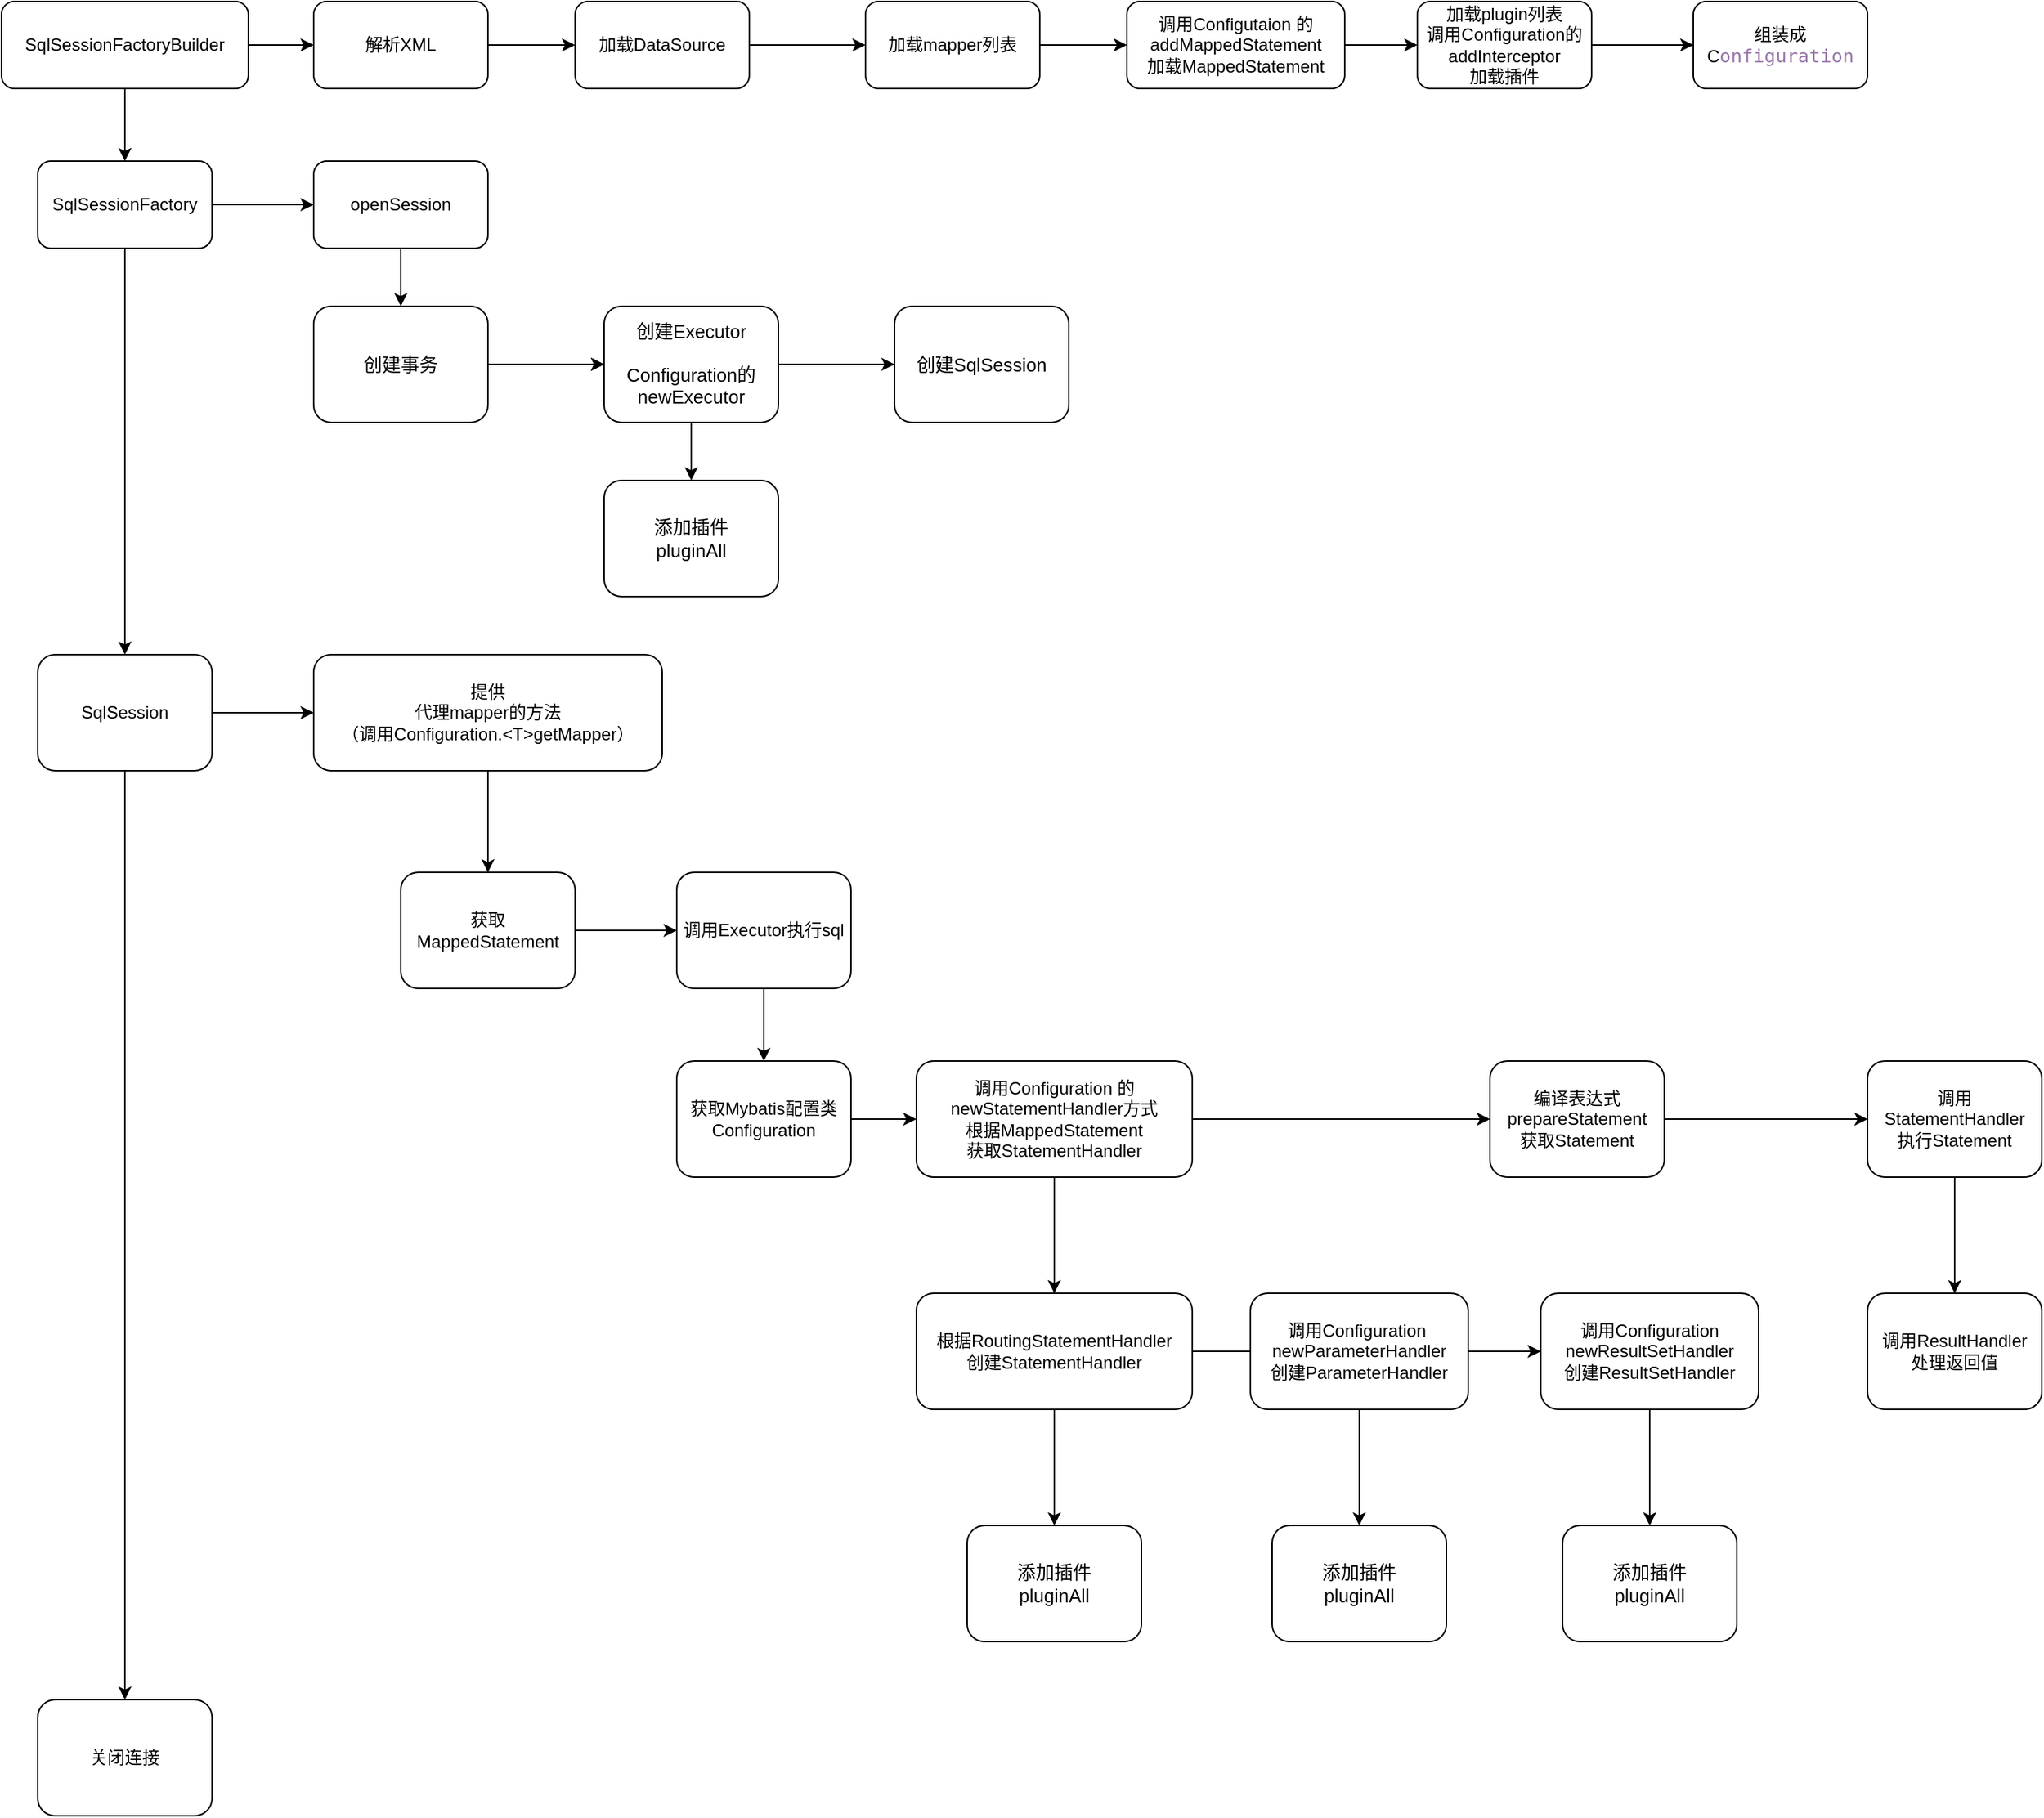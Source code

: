 <mxfile version="14.0.1" type="github">
  <diagram name="Page-1" id="edf60f1a-56cd-e834-aa8a-f176f3a09ee4">
    <mxGraphModel dx="1038" dy="1410" grid="1" gridSize="10" guides="1" tooltips="1" connect="1" arrows="1" fold="1" page="1" pageScale="1" pageWidth="1100" pageHeight="850" background="#ffffff" math="0" shadow="0">
      <root>
        <mxCell id="0" />
        <mxCell id="1" parent="0" />
        <mxCell id="May-3gd8B86LCepg70mn-3" value="" style="edgeStyle=orthogonalEdgeStyle;rounded=0;orthogonalLoop=1;jettySize=auto;html=1;" parent="1" source="May-3gd8B86LCepg70mn-1" target="May-3gd8B86LCepg70mn-2" edge="1">
          <mxGeometry relative="1" as="geometry" />
        </mxCell>
        <mxCell id="May-3gd8B86LCepg70mn-50" value="" style="edgeStyle=orthogonalEdgeStyle;rounded=0;orthogonalLoop=1;jettySize=auto;html=1;" parent="1" source="May-3gd8B86LCepg70mn-1" target="May-3gd8B86LCepg70mn-49" edge="1">
          <mxGeometry relative="1" as="geometry" />
        </mxCell>
        <mxCell id="May-3gd8B86LCepg70mn-1" value="SqlSessionFactoryBuilder" style="rounded=1;whiteSpace=wrap;html=1;" parent="1" vertex="1">
          <mxGeometry x="425" y="-50" width="170" height="60" as="geometry" />
        </mxCell>
        <mxCell id="May-3gd8B86LCepg70mn-5" value="" style="edgeStyle=orthogonalEdgeStyle;rounded=0;orthogonalLoop=1;jettySize=auto;html=1;" parent="1" source="May-3gd8B86LCepg70mn-2" target="May-3gd8B86LCepg70mn-4" edge="1">
          <mxGeometry relative="1" as="geometry" />
        </mxCell>
        <mxCell id="May-3gd8B86LCepg70mn-13" value="" style="edgeStyle=orthogonalEdgeStyle;rounded=0;orthogonalLoop=1;jettySize=auto;html=1;" parent="1" source="May-3gd8B86LCepg70mn-2" target="May-3gd8B86LCepg70mn-12" edge="1">
          <mxGeometry relative="1" as="geometry" />
        </mxCell>
        <mxCell id="May-3gd8B86LCepg70mn-2" value="SqlSessionFactory" style="rounded=1;whiteSpace=wrap;html=1;" parent="1" vertex="1">
          <mxGeometry x="450" y="60" width="120" height="60" as="geometry" />
        </mxCell>
        <mxCell id="May-3gd8B86LCepg70mn-7" value="" style="edgeStyle=orthogonalEdgeStyle;rounded=0;orthogonalLoop=1;jettySize=auto;html=1;" parent="1" source="May-3gd8B86LCepg70mn-4" target="May-3gd8B86LCepg70mn-6" edge="1">
          <mxGeometry relative="1" as="geometry" />
        </mxCell>
        <mxCell id="May-3gd8B86LCepg70mn-11" value="" style="edgeStyle=orthogonalEdgeStyle;rounded=0;orthogonalLoop=1;jettySize=auto;html=1;" parent="1" source="May-3gd8B86LCepg70mn-4" target="May-3gd8B86LCepg70mn-10" edge="1">
          <mxGeometry relative="1" as="geometry" />
        </mxCell>
        <mxCell id="May-3gd8B86LCepg70mn-4" value="SqlSession" style="rounded=1;whiteSpace=wrap;html=1;" parent="1" vertex="1">
          <mxGeometry x="450" y="400" width="120" height="80" as="geometry" />
        </mxCell>
        <mxCell id="May-3gd8B86LCepg70mn-6" value="关闭连接" style="rounded=1;whiteSpace=wrap;html=1;" parent="1" vertex="1">
          <mxGeometry x="450" y="1120" width="120" height="80" as="geometry" />
        </mxCell>
        <mxCell id="May-3gd8B86LCepg70mn-15" value="" style="edgeStyle=orthogonalEdgeStyle;rounded=0;orthogonalLoop=1;jettySize=auto;html=1;" parent="1" source="May-3gd8B86LCepg70mn-10" target="May-3gd8B86LCepg70mn-14" edge="1">
          <mxGeometry relative="1" as="geometry" />
        </mxCell>
        <mxCell id="May-3gd8B86LCepg70mn-10" value="提供&lt;br&gt;代理mapper的方法&lt;br&gt;（调用Configuration.&amp;lt;T&amp;gt;getMapper）" style="rounded=1;whiteSpace=wrap;html=1;" parent="1" vertex="1">
          <mxGeometry x="640" y="400" width="240" height="80" as="geometry" />
        </mxCell>
        <mxCell id="May-3gd8B86LCepg70mn-29" value="" style="edgeStyle=orthogonalEdgeStyle;rounded=0;orthogonalLoop=1;jettySize=auto;html=1;entryX=0.5;entryY=0;entryDx=0;entryDy=0;" parent="1" source="May-3gd8B86LCepg70mn-12" target="May-3gd8B86LCepg70mn-30" edge="1">
          <mxGeometry relative="1" as="geometry">
            <mxPoint x="700" y="200" as="targetPoint" />
          </mxGeometry>
        </mxCell>
        <mxCell id="May-3gd8B86LCepg70mn-12" value="openSession" style="rounded=1;whiteSpace=wrap;html=1;" parent="1" vertex="1">
          <mxGeometry x="640" y="60" width="120" height="60" as="geometry" />
        </mxCell>
        <mxCell id="May-3gd8B86LCepg70mn-17" value="" style="edgeStyle=orthogonalEdgeStyle;rounded=0;orthogonalLoop=1;jettySize=auto;html=1;" parent="1" source="May-3gd8B86LCepg70mn-14" target="May-3gd8B86LCepg70mn-16" edge="1">
          <mxGeometry relative="1" as="geometry" />
        </mxCell>
        <mxCell id="May-3gd8B86LCepg70mn-14" value="获取MappedStatement" style="rounded=1;whiteSpace=wrap;html=1;" parent="1" vertex="1">
          <mxGeometry x="700" y="550" width="120" height="80" as="geometry" />
        </mxCell>
        <mxCell id="May-3gd8B86LCepg70mn-19" value="" style="edgeStyle=orthogonalEdgeStyle;rounded=0;orthogonalLoop=1;jettySize=auto;html=1;" parent="1" source="May-3gd8B86LCepg70mn-16" target="May-3gd8B86LCepg70mn-18" edge="1">
          <mxGeometry relative="1" as="geometry" />
        </mxCell>
        <mxCell id="May-3gd8B86LCepg70mn-16" value="调用Executor执行sql" style="rounded=1;whiteSpace=wrap;html=1;" parent="1" vertex="1">
          <mxGeometry x="890" y="550" width="120" height="80" as="geometry" />
        </mxCell>
        <mxCell id="May-3gd8B86LCepg70mn-21" value="" style="edgeStyle=orthogonalEdgeStyle;rounded=0;orthogonalLoop=1;jettySize=auto;html=1;" parent="1" source="May-3gd8B86LCepg70mn-18" target="May-3gd8B86LCepg70mn-20" edge="1">
          <mxGeometry relative="1" as="geometry" />
        </mxCell>
        <mxCell id="May-3gd8B86LCepg70mn-18" value="获取Mybatis配置类&lt;br&gt;Configuration" style="rounded=1;whiteSpace=wrap;html=1;" parent="1" vertex="1">
          <mxGeometry x="890" y="680" width="120" height="80" as="geometry" />
        </mxCell>
        <mxCell id="May-3gd8B86LCepg70mn-23" value="" style="edgeStyle=orthogonalEdgeStyle;rounded=0;orthogonalLoop=1;jettySize=auto;html=1;" parent="1" source="May-3gd8B86LCepg70mn-20" target="May-3gd8B86LCepg70mn-22" edge="1">
          <mxGeometry relative="1" as="geometry" />
        </mxCell>
        <mxCell id="May-3gd8B86LCepg70mn-65" value="" style="edgeStyle=orthogonalEdgeStyle;rounded=0;orthogonalLoop=1;jettySize=auto;html=1;" parent="1" source="May-3gd8B86LCepg70mn-20" target="May-3gd8B86LCepg70mn-64" edge="1">
          <mxGeometry relative="1" as="geometry" />
        </mxCell>
        <mxCell id="May-3gd8B86LCepg70mn-20" value="调用Configuration 的 newStatementHandler方式&lt;br&gt;根据MappedStatement&lt;br&gt;获取StatementHandler" style="rounded=1;whiteSpace=wrap;html=1;" parent="1" vertex="1">
          <mxGeometry x="1055" y="680" width="190" height="80" as="geometry" />
        </mxCell>
        <mxCell id="May-3gd8B86LCepg70mn-25" value="" style="edgeStyle=orthogonalEdgeStyle;rounded=0;orthogonalLoop=1;jettySize=auto;html=1;" parent="1" source="May-3gd8B86LCepg70mn-22" target="May-3gd8B86LCepg70mn-24" edge="1">
          <mxGeometry relative="1" as="geometry">
            <mxPoint x="1710" y="720" as="targetPoint" />
          </mxGeometry>
        </mxCell>
        <mxCell id="May-3gd8B86LCepg70mn-22" value="编译表达式prepareStatement&lt;br&gt;获取Statement" style="rounded=1;whiteSpace=wrap;html=1;" parent="1" vertex="1">
          <mxGeometry x="1450" y="680" width="120" height="80" as="geometry" />
        </mxCell>
        <mxCell id="May-3gd8B86LCepg70mn-46" value="" style="edgeStyle=orthogonalEdgeStyle;rounded=0;orthogonalLoop=1;jettySize=auto;html=1;" parent="1" source="May-3gd8B86LCepg70mn-24" target="May-3gd8B86LCepg70mn-45" edge="1">
          <mxGeometry relative="1" as="geometry" />
        </mxCell>
        <mxCell id="May-3gd8B86LCepg70mn-24" value="调用StatementHandler&lt;br&gt;执行Statement" style="rounded=1;whiteSpace=wrap;html=1;" parent="1" vertex="1">
          <mxGeometry x="1710" y="680" width="120" height="80" as="geometry" />
        </mxCell>
        <mxCell id="May-3gd8B86LCepg70mn-32" value="" style="edgeStyle=orthogonalEdgeStyle;rounded=0;orthogonalLoop=1;jettySize=auto;html=1;" parent="1" source="May-3gd8B86LCepg70mn-30" target="May-3gd8B86LCepg70mn-31" edge="1">
          <mxGeometry relative="1" as="geometry" />
        </mxCell>
        <mxCell id="May-3gd8B86LCepg70mn-38" value="" style="edgeStyle=orthogonalEdgeStyle;rounded=0;orthogonalLoop=1;jettySize=auto;html=1;" parent="1" source="May-3gd8B86LCepg70mn-30" target="May-3gd8B86LCepg70mn-31" edge="1">
          <mxGeometry relative="1" as="geometry" />
        </mxCell>
        <mxCell id="May-3gd8B86LCepg70mn-30" value="&lt;span style=&quot;font-size: 12.8px&quot;&gt;创建事务&lt;/span&gt;" style="rounded=1;whiteSpace=wrap;html=1;" parent="1" vertex="1">
          <mxGeometry x="640" y="160" width="120" height="80" as="geometry" />
        </mxCell>
        <mxCell id="May-3gd8B86LCepg70mn-35" value="" style="edgeStyle=orthogonalEdgeStyle;rounded=0;orthogonalLoop=1;jettySize=auto;html=1;entryX=0.5;entryY=0;entryDx=0;entryDy=0;" parent="1" source="May-3gd8B86LCepg70mn-31" target="May-3gd8B86LCepg70mn-34" edge="1">
          <mxGeometry relative="1" as="geometry">
            <mxPoint x="900" y="270" as="targetPoint" />
          </mxGeometry>
        </mxCell>
        <mxCell id="May-3gd8B86LCepg70mn-37" value="" style="edgeStyle=orthogonalEdgeStyle;rounded=0;orthogonalLoop=1;jettySize=auto;html=1;" parent="1" source="May-3gd8B86LCepg70mn-31" target="May-3gd8B86LCepg70mn-36" edge="1">
          <mxGeometry relative="1" as="geometry" />
        </mxCell>
        <mxCell id="May-3gd8B86LCepg70mn-31" value="&lt;span style=&quot;font-size: 12.8px&quot;&gt;创建Executor&lt;br&gt;&lt;/span&gt;&lt;br&gt;&lt;div&gt;&lt;span style=&quot;font-size: 12.8px&quot;&gt;Configuration的&lt;/span&gt;&lt;/div&gt;&lt;div&gt;&lt;span style=&quot;font-size: 12.8px&quot;&gt;newExecutor&lt;/span&gt;&lt;/div&gt;" style="rounded=1;whiteSpace=wrap;html=1;" parent="1" vertex="1">
          <mxGeometry x="840" y="160" width="120" height="80" as="geometry" />
        </mxCell>
        <mxCell id="May-3gd8B86LCepg70mn-34" value="&lt;span style=&quot;font-size: 12.8px&quot;&gt;添加插件&lt;br&gt;pluginAll&lt;/span&gt;" style="rounded=1;whiteSpace=wrap;html=1;" parent="1" vertex="1">
          <mxGeometry x="840" y="280" width="120" height="80" as="geometry" />
        </mxCell>
        <mxCell id="May-3gd8B86LCepg70mn-36" value="&lt;span style=&quot;font-size: 12.8px&quot;&gt;创建SqlSession&lt;br&gt;&lt;/span&gt;" style="rounded=1;whiteSpace=wrap;html=1;" parent="1" vertex="1">
          <mxGeometry x="1040" y="160" width="120" height="80" as="geometry" />
        </mxCell>
        <mxCell id="May-3gd8B86LCepg70mn-42" value="" style="edgeStyle=orthogonalEdgeStyle;rounded=0;orthogonalLoop=1;jettySize=auto;html=1;" parent="1" source="May-3gd8B86LCepg70mn-39" target="May-3gd8B86LCepg70mn-41" edge="1">
          <mxGeometry relative="1" as="geometry" />
        </mxCell>
        <mxCell id="May-3gd8B86LCepg70mn-39" value="加载DataSource" style="rounded=1;whiteSpace=wrap;html=1;" parent="1" vertex="1">
          <mxGeometry x="820" y="-50" width="120" height="60" as="geometry" />
        </mxCell>
        <mxCell id="1l6aKVVeA4VhFK2GdTQX-3" value="" style="edgeStyle=orthogonalEdgeStyle;rounded=0;orthogonalLoop=1;jettySize=auto;html=1;" edge="1" parent="1" source="May-3gd8B86LCepg70mn-41" target="1l6aKVVeA4VhFK2GdTQX-2">
          <mxGeometry relative="1" as="geometry" />
        </mxCell>
        <mxCell id="May-3gd8B86LCepg70mn-41" value="加载mapper列表" style="rounded=1;whiteSpace=wrap;html=1;" parent="1" vertex="1">
          <mxGeometry x="1020" y="-50" width="120" height="60" as="geometry" />
        </mxCell>
        <mxCell id="May-3gd8B86LCepg70mn-48" value="" style="edgeStyle=orthogonalEdgeStyle;rounded=0;orthogonalLoop=1;jettySize=auto;html=1;" parent="1" source="May-3gd8B86LCepg70mn-43" target="May-3gd8B86LCepg70mn-47" edge="1">
          <mxGeometry relative="1" as="geometry" />
        </mxCell>
        <mxCell id="May-3gd8B86LCepg70mn-43" value="加载plugin列表&lt;br&gt;调用Configuration的&lt;br&gt;addInterceptor &lt;br&gt;加载插件" style="rounded=1;whiteSpace=wrap;html=1;" parent="1" vertex="1">
          <mxGeometry x="1400" y="-50" width="120" height="60" as="geometry" />
        </mxCell>
        <mxCell id="May-3gd8B86LCepg70mn-45" value="调用ResultHandler &lt;br&gt;处理返回值" style="rounded=1;whiteSpace=wrap;html=1;" parent="1" vertex="1">
          <mxGeometry x="1710" y="840" width="120" height="80" as="geometry" />
        </mxCell>
        <mxCell id="May-3gd8B86LCepg70mn-47" value="组装成C&lt;span style=&quot;font-family: &amp;#34;jetbrains mono&amp;#34; , monospace ; font-size: 9.6pt ; color: rgb(152 , 118 , 170)&quot;&gt;onfiguration&lt;/span&gt;" style="rounded=1;whiteSpace=wrap;html=1;" parent="1" vertex="1">
          <mxGeometry x="1590" y="-50" width="120" height="60" as="geometry" />
        </mxCell>
        <mxCell id="May-3gd8B86LCepg70mn-51" value="" style="edgeStyle=orthogonalEdgeStyle;rounded=0;orthogonalLoop=1;jettySize=auto;html=1;" parent="1" source="May-3gd8B86LCepg70mn-49" target="May-3gd8B86LCepg70mn-39" edge="1">
          <mxGeometry relative="1" as="geometry" />
        </mxCell>
        <mxCell id="May-3gd8B86LCepg70mn-49" value="解析XML" style="rounded=1;whiteSpace=wrap;html=1;" parent="1" vertex="1">
          <mxGeometry x="640" y="-50" width="120" height="60" as="geometry" />
        </mxCell>
        <mxCell id="May-3gd8B86LCepg70mn-52" value="&lt;span style=&quot;font-size: 12.8px&quot;&gt;添加插件&lt;br&gt;pluginAll&lt;/span&gt;" style="rounded=1;whiteSpace=wrap;html=1;" parent="1" vertex="1">
          <mxGeometry x="1300" y="1000" width="120" height="80" as="geometry" />
        </mxCell>
        <mxCell id="May-3gd8B86LCepg70mn-57" value="" style="edgeStyle=orthogonalEdgeStyle;rounded=0;orthogonalLoop=1;jettySize=auto;html=1;exitX=0.5;exitY=1;exitDx=0;exitDy=0;" parent="1" source="May-3gd8B86LCepg70mn-55" target="May-3gd8B86LCepg70mn-52" edge="1">
          <mxGeometry relative="1" as="geometry">
            <mxPoint x="1360" y="960" as="sourcePoint" />
          </mxGeometry>
        </mxCell>
        <mxCell id="May-3gd8B86LCepg70mn-59" value="" style="edgeStyle=orthogonalEdgeStyle;rounded=0;orthogonalLoop=1;jettySize=auto;html=1;" parent="1" source="May-3gd8B86LCepg70mn-55" target="May-3gd8B86LCepg70mn-58" edge="1">
          <mxGeometry relative="1" as="geometry" />
        </mxCell>
        <mxCell id="May-3gd8B86LCepg70mn-55" value="调用Configuration&amp;nbsp;&lt;br&gt;newParameterHandler&lt;br&gt;创建ParameterHandler" style="rounded=1;whiteSpace=wrap;html=1;" parent="1" vertex="1">
          <mxGeometry x="1285" y="840" width="150" height="80" as="geometry" />
        </mxCell>
        <mxCell id="May-3gd8B86LCepg70mn-61" value="" style="edgeStyle=orthogonalEdgeStyle;rounded=0;orthogonalLoop=1;jettySize=auto;html=1;exitX=0.5;exitY=1;exitDx=0;exitDy=0;" parent="1" source="May-3gd8B86LCepg70mn-58" target="May-3gd8B86LCepg70mn-60" edge="1">
          <mxGeometry relative="1" as="geometry">
            <mxPoint x="1560" y="960" as="sourcePoint" />
          </mxGeometry>
        </mxCell>
        <mxCell id="May-3gd8B86LCepg70mn-58" value="调用Configuration&lt;br&gt;newResultSetHandler&lt;br&gt;创建ResultSetHandler" style="rounded=1;whiteSpace=wrap;html=1;" parent="1" vertex="1">
          <mxGeometry x="1485" y="840" width="150" height="80" as="geometry" />
        </mxCell>
        <mxCell id="May-3gd8B86LCepg70mn-60" value="&lt;span style=&quot;font-size: 12.8px&quot;&gt;添加插件&lt;/span&gt;&lt;br style=&quot;font-size: 12.8px&quot;&gt;&lt;span style=&quot;font-size: 12.8px&quot;&gt;pluginAll&lt;/span&gt;" style="rounded=1;whiteSpace=wrap;html=1;" parent="1" vertex="1">
          <mxGeometry x="1500" y="1000" width="120" height="80" as="geometry" />
        </mxCell>
        <mxCell id="May-3gd8B86LCepg70mn-67" value="" style="edgeStyle=orthogonalEdgeStyle;rounded=0;orthogonalLoop=1;jettySize=auto;html=1;entryX=0.5;entryY=0;entryDx=0;entryDy=0;" parent="1" source="May-3gd8B86LCepg70mn-64" target="May-3gd8B86LCepg70mn-68" edge="1">
          <mxGeometry relative="1" as="geometry">
            <mxPoint x="1150" y="1000" as="targetPoint" />
          </mxGeometry>
        </mxCell>
        <mxCell id="May-3gd8B86LCepg70mn-69" value="" style="edgeStyle=orthogonalEdgeStyle;rounded=0;orthogonalLoop=1;jettySize=auto;html=1;endArrow=none;endFill=0;" parent="1" source="May-3gd8B86LCepg70mn-64" target="May-3gd8B86LCepg70mn-55" edge="1">
          <mxGeometry relative="1" as="geometry" />
        </mxCell>
        <mxCell id="May-3gd8B86LCepg70mn-64" value="根据RoutingStatementHandler &lt;br&gt;创建StatementHandler" style="rounded=1;whiteSpace=wrap;html=1;" parent="1" vertex="1">
          <mxGeometry x="1055" y="840" width="190" height="80" as="geometry" />
        </mxCell>
        <mxCell id="May-3gd8B86LCepg70mn-68" value="&lt;span style=&quot;font-size: 12.8px&quot;&gt;添加插件&lt;br&gt;pluginAll&lt;/span&gt;" style="rounded=1;whiteSpace=wrap;html=1;" parent="1" vertex="1">
          <mxGeometry x="1090" y="1000" width="120" height="80" as="geometry" />
        </mxCell>
        <mxCell id="1l6aKVVeA4VhFK2GdTQX-4" value="" style="edgeStyle=orthogonalEdgeStyle;rounded=0;orthogonalLoop=1;jettySize=auto;html=1;" edge="1" parent="1" source="1l6aKVVeA4VhFK2GdTQX-2" target="May-3gd8B86LCepg70mn-43">
          <mxGeometry relative="1" as="geometry" />
        </mxCell>
        <mxCell id="1l6aKVVeA4VhFK2GdTQX-2" value="调用Configutaion 的&lt;br&gt;addMappedStatement&lt;br&gt;加载MappedStatement" style="rounded=1;whiteSpace=wrap;html=1;" vertex="1" parent="1">
          <mxGeometry x="1200" y="-50" width="150" height="60" as="geometry" />
        </mxCell>
      </root>
    </mxGraphModel>
  </diagram>
</mxfile>
